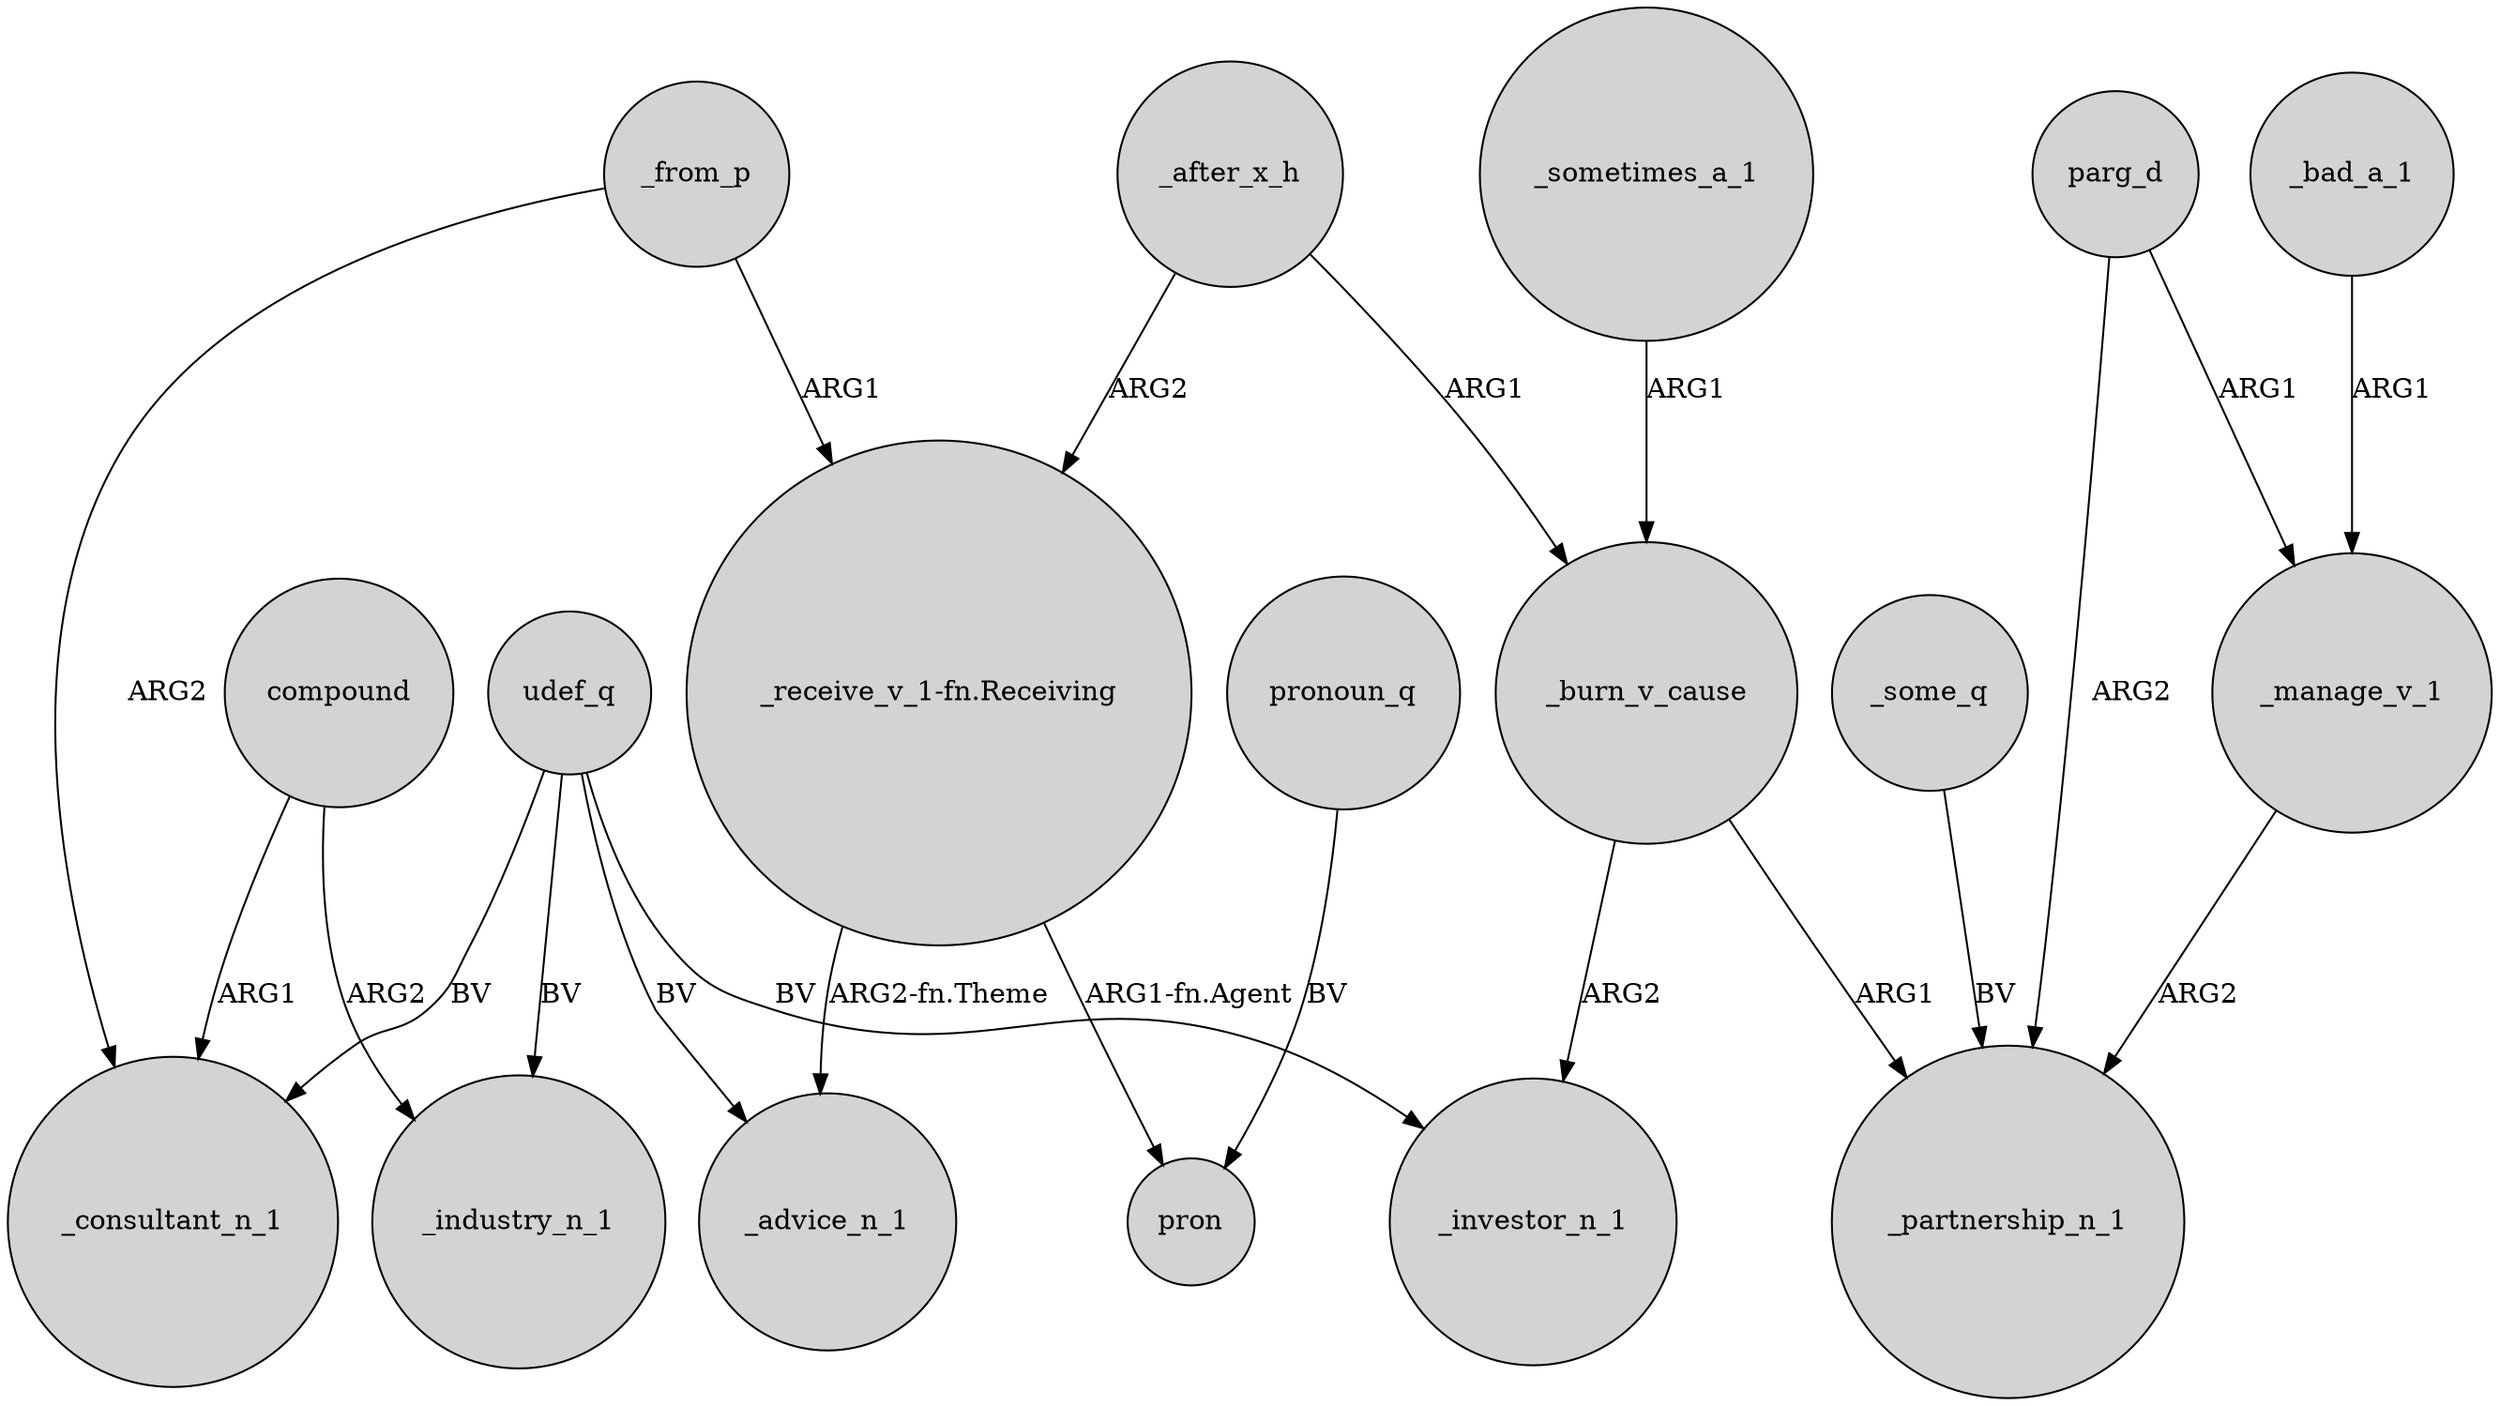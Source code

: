 digraph {
	node [shape=circle style=filled]
	_from_p -> _consultant_n_1 [label=ARG2]
	_after_x_h -> _burn_v_cause [label=ARG1]
	udef_q -> _investor_n_1 [label=BV]
	_bad_a_1 -> _manage_v_1 [label=ARG1]
	_sometimes_a_1 -> _burn_v_cause [label=ARG1]
	parg_d -> _manage_v_1 [label=ARG1]
	parg_d -> _partnership_n_1 [label=ARG2]
	udef_q -> _advice_n_1 [label=BV]
	_manage_v_1 -> _partnership_n_1 [label=ARG2]
	compound -> _consultant_n_1 [label=ARG1]
	"_receive_v_1-fn.Receiving" -> pron [label="ARG1-fn.Agent"]
	pronoun_q -> pron [label=BV]
	_some_q -> _partnership_n_1 [label=BV]
	compound -> _industry_n_1 [label=ARG2]
	"_receive_v_1-fn.Receiving" -> _advice_n_1 [label="ARG2-fn.Theme"]
	udef_q -> _consultant_n_1 [label=BV]
	_after_x_h -> "_receive_v_1-fn.Receiving" [label=ARG2]
	_from_p -> "_receive_v_1-fn.Receiving" [label=ARG1]
	_burn_v_cause -> _investor_n_1 [label=ARG2]
	udef_q -> _industry_n_1 [label=BV]
	_burn_v_cause -> _partnership_n_1 [label=ARG1]
}
